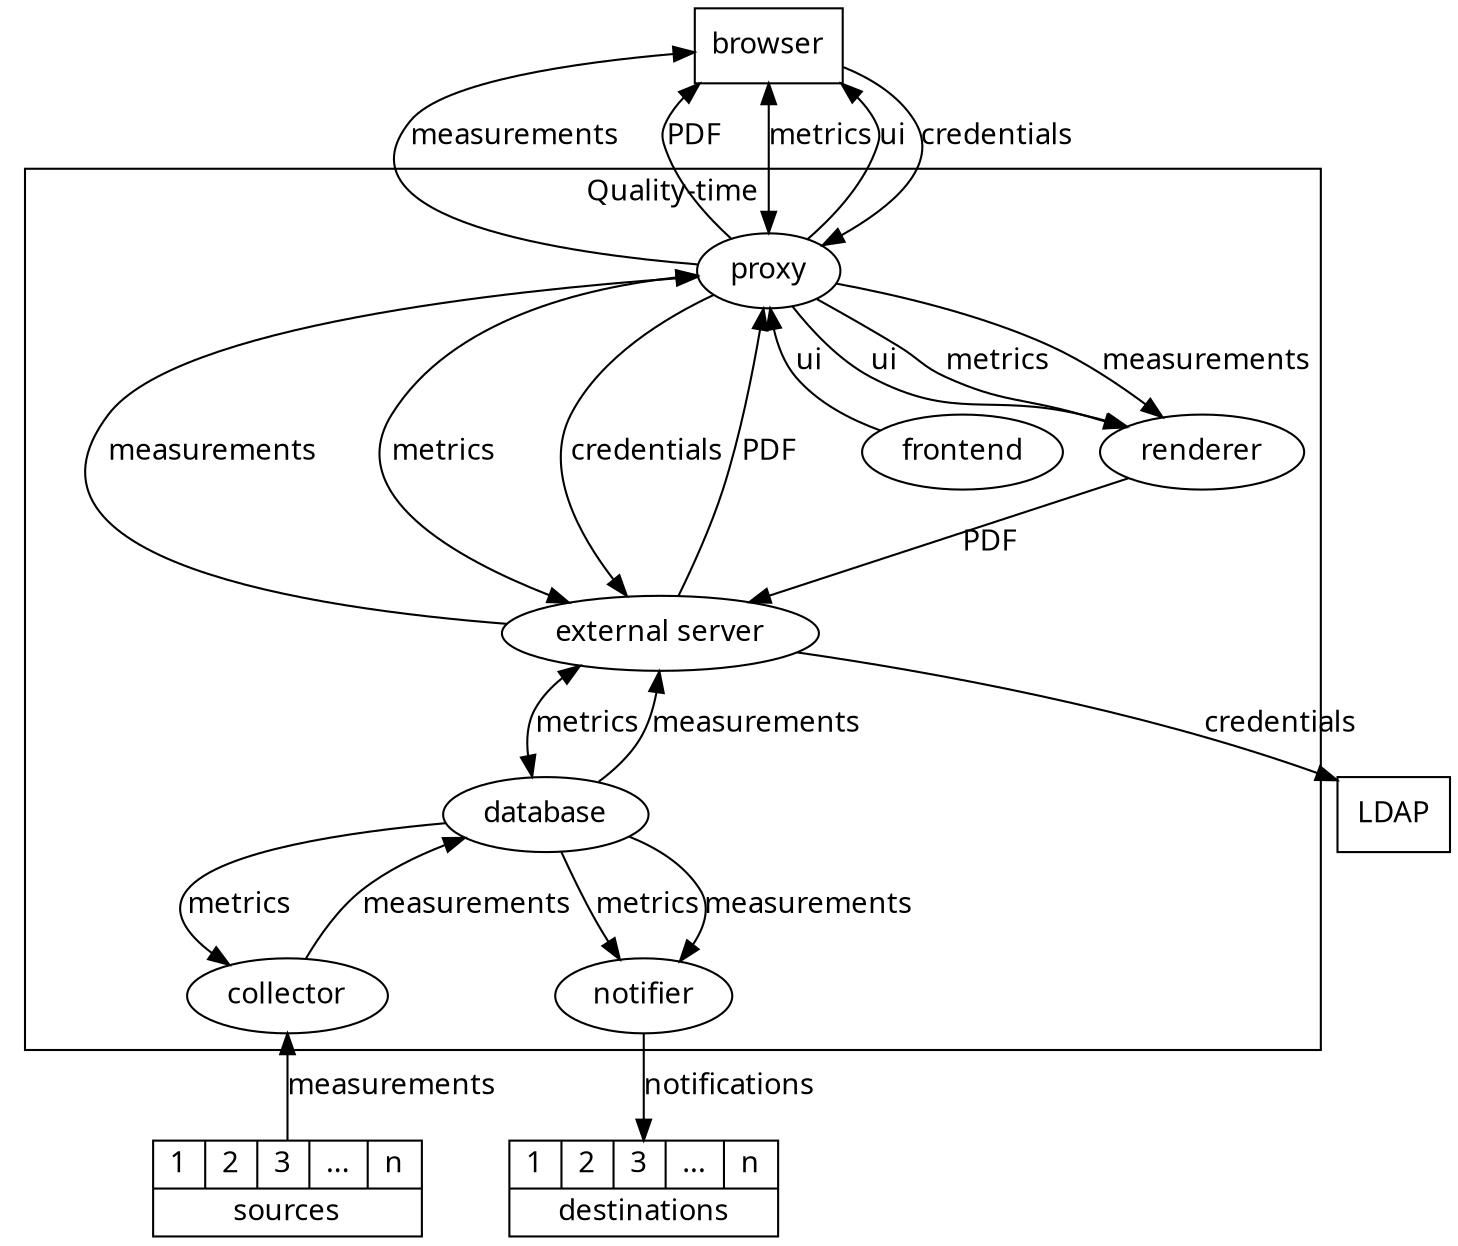 digraph {
  graph [bcolor=transparant, fontname="SFMono-Regular"]
  node [fontname="SFMono-Regular"]
  edge [fontname="SFMono-Regular"]
  browser [shape=rectangle]
  ldap [shape=rectangle, label="LDAP"]
  subgraph cluster_qt {
    rank="min"
    label="Quality-time"
    color=black
    external_server [label="external server"]
    proxy -> frontend [label=ui, dir="back"]
    proxy -> external_server [label=measurements, dir="back"]
    proxy -> external_server [label=metrics, dir="both"]
    proxy -> external_server [label=credentials]
    proxy -> external_server [label=PDF, dir="back"]
    proxy -> renderer [label=ui]
    proxy -> renderer [label=metrics]
    proxy -> renderer [label=measurements]
    external_server -> database [label=metrics, dir="both"]
    external_server -> database [label=measurements, dir="back"]
    database -> collector [label=metrics]
    database -> collector [label=measurements, dir="back"]
    database -> notifier [label=metrics]
    database -> notifier [label=measurements]
    renderer -> external_server [label=PDF]
  }
  browser -> proxy [label=measurements, dir="back"]
  browser -> proxy [label=PDF, dir="back"]
  browser -> proxy [label=metrics, dir="both"]
  browser -> proxy [label=ui, dir="back"]
  browser -> proxy [label=credentials]
  collector -> source [label=measurements, dir="back"]
  notifier -> destination [label=notifications]
  external_server -> ldap [label=credentials]
  source [label="{{1|2|3|...|n}|sources}" shape=record]
  destination [label="{{1|2|3|...|n}|destinations}" shape=record]
}
